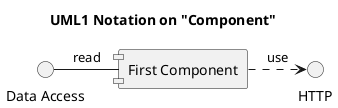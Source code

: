 @startuml
title UML1 Notation on "Component"

skinparam componentStyle uml1

interface "Data Access" as DA
interface HTTP
component "First Component" as FC

DA - FC: read
FC .> HTTP: use

@enduml